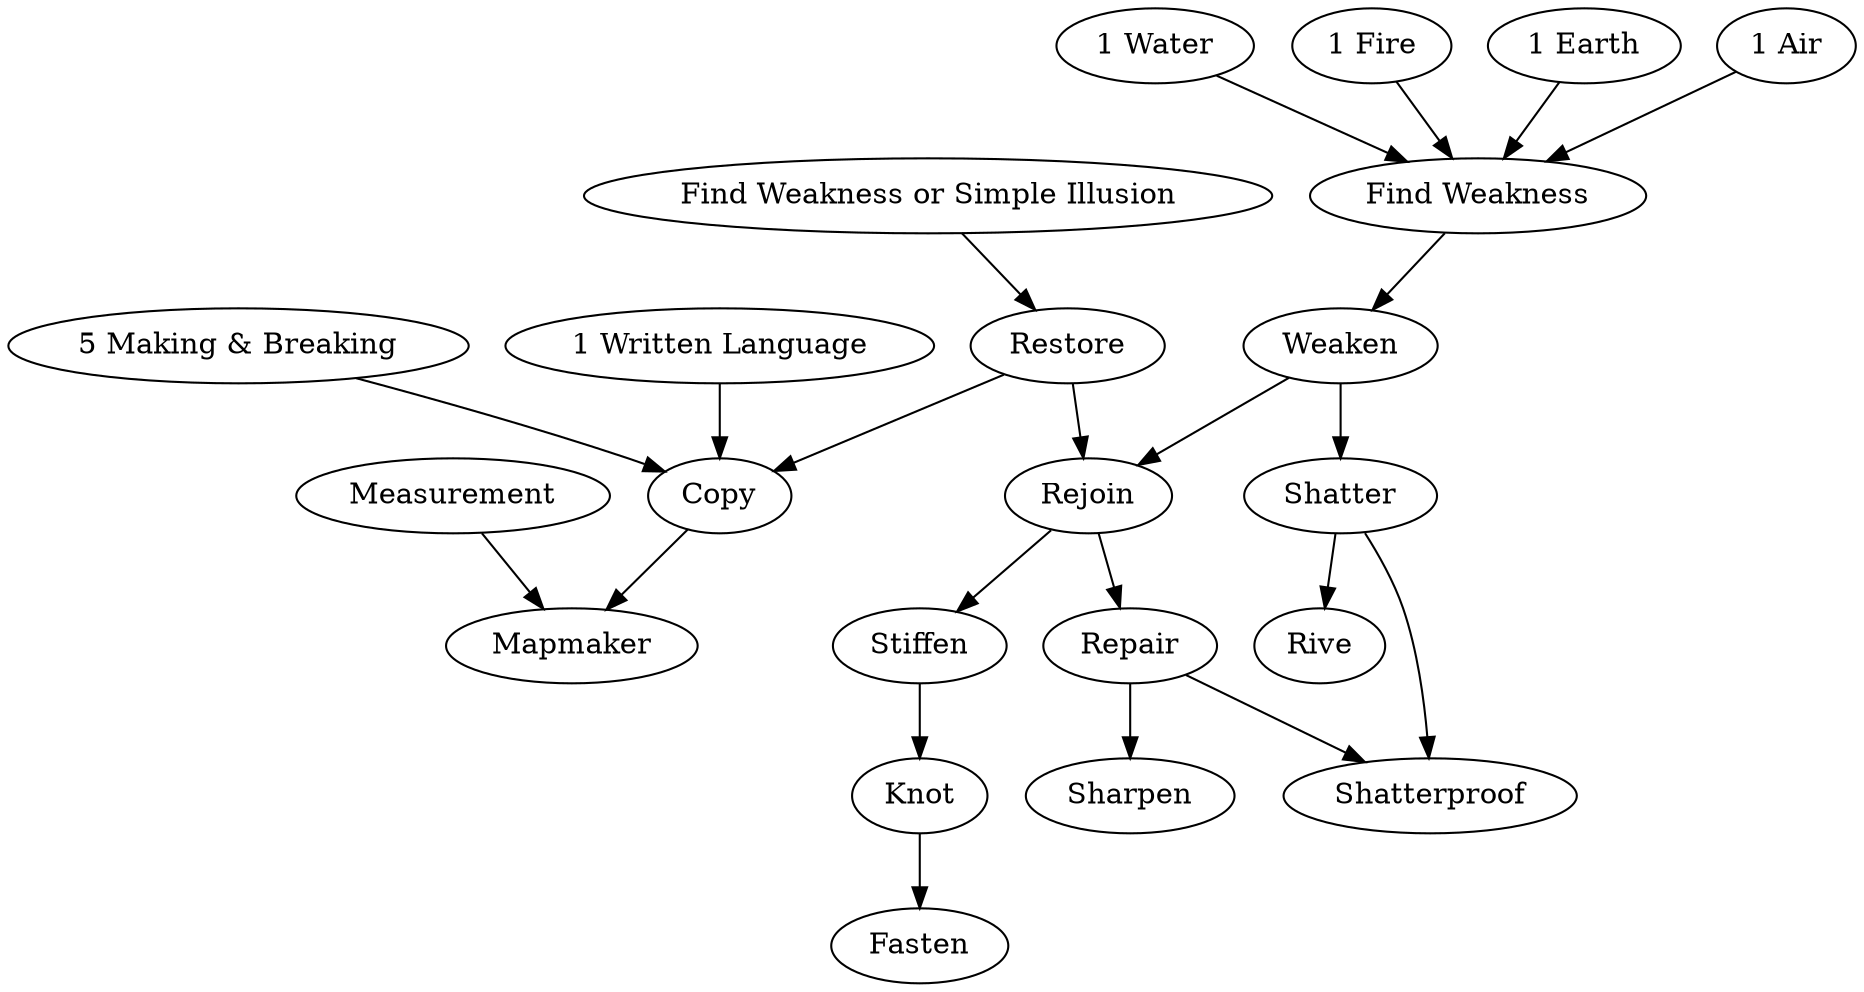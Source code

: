 digraph {
    "Restore" -> { "Copy", "Rejoin" }
    "5 Making & Breaking" -> { "Copy" }
    "1 Written Language" -> { "Copy" }
    "Knot" -> { "Fasten" }
    "1 Water" -> { "Find Weakness" }
    "1 Fire" -> { "Find Weakness" }
    "1 Earth" -> { "Find Weakness" }
    "1 Air" -> { "Find Weakness" }
    "Stiffen" -> { "Knot" }
    "Measurement" -> { "Mapmaker" }
    "Copy" -> { "Mapmaker" }
    "Weaken" -> { "Rejoin", "Shatter" }
    "Rejoin" -> { "Repair", "Stiffen" }
    "Find Weakness or Simple Illusion" -> { "Restore" }
    "Shatter" -> { "Rive", "Shatterproof" }
    "Repair" -> { "Sharpen", "Shatterproof" }
    "Find Weakness" -> { "Weaken" }
}